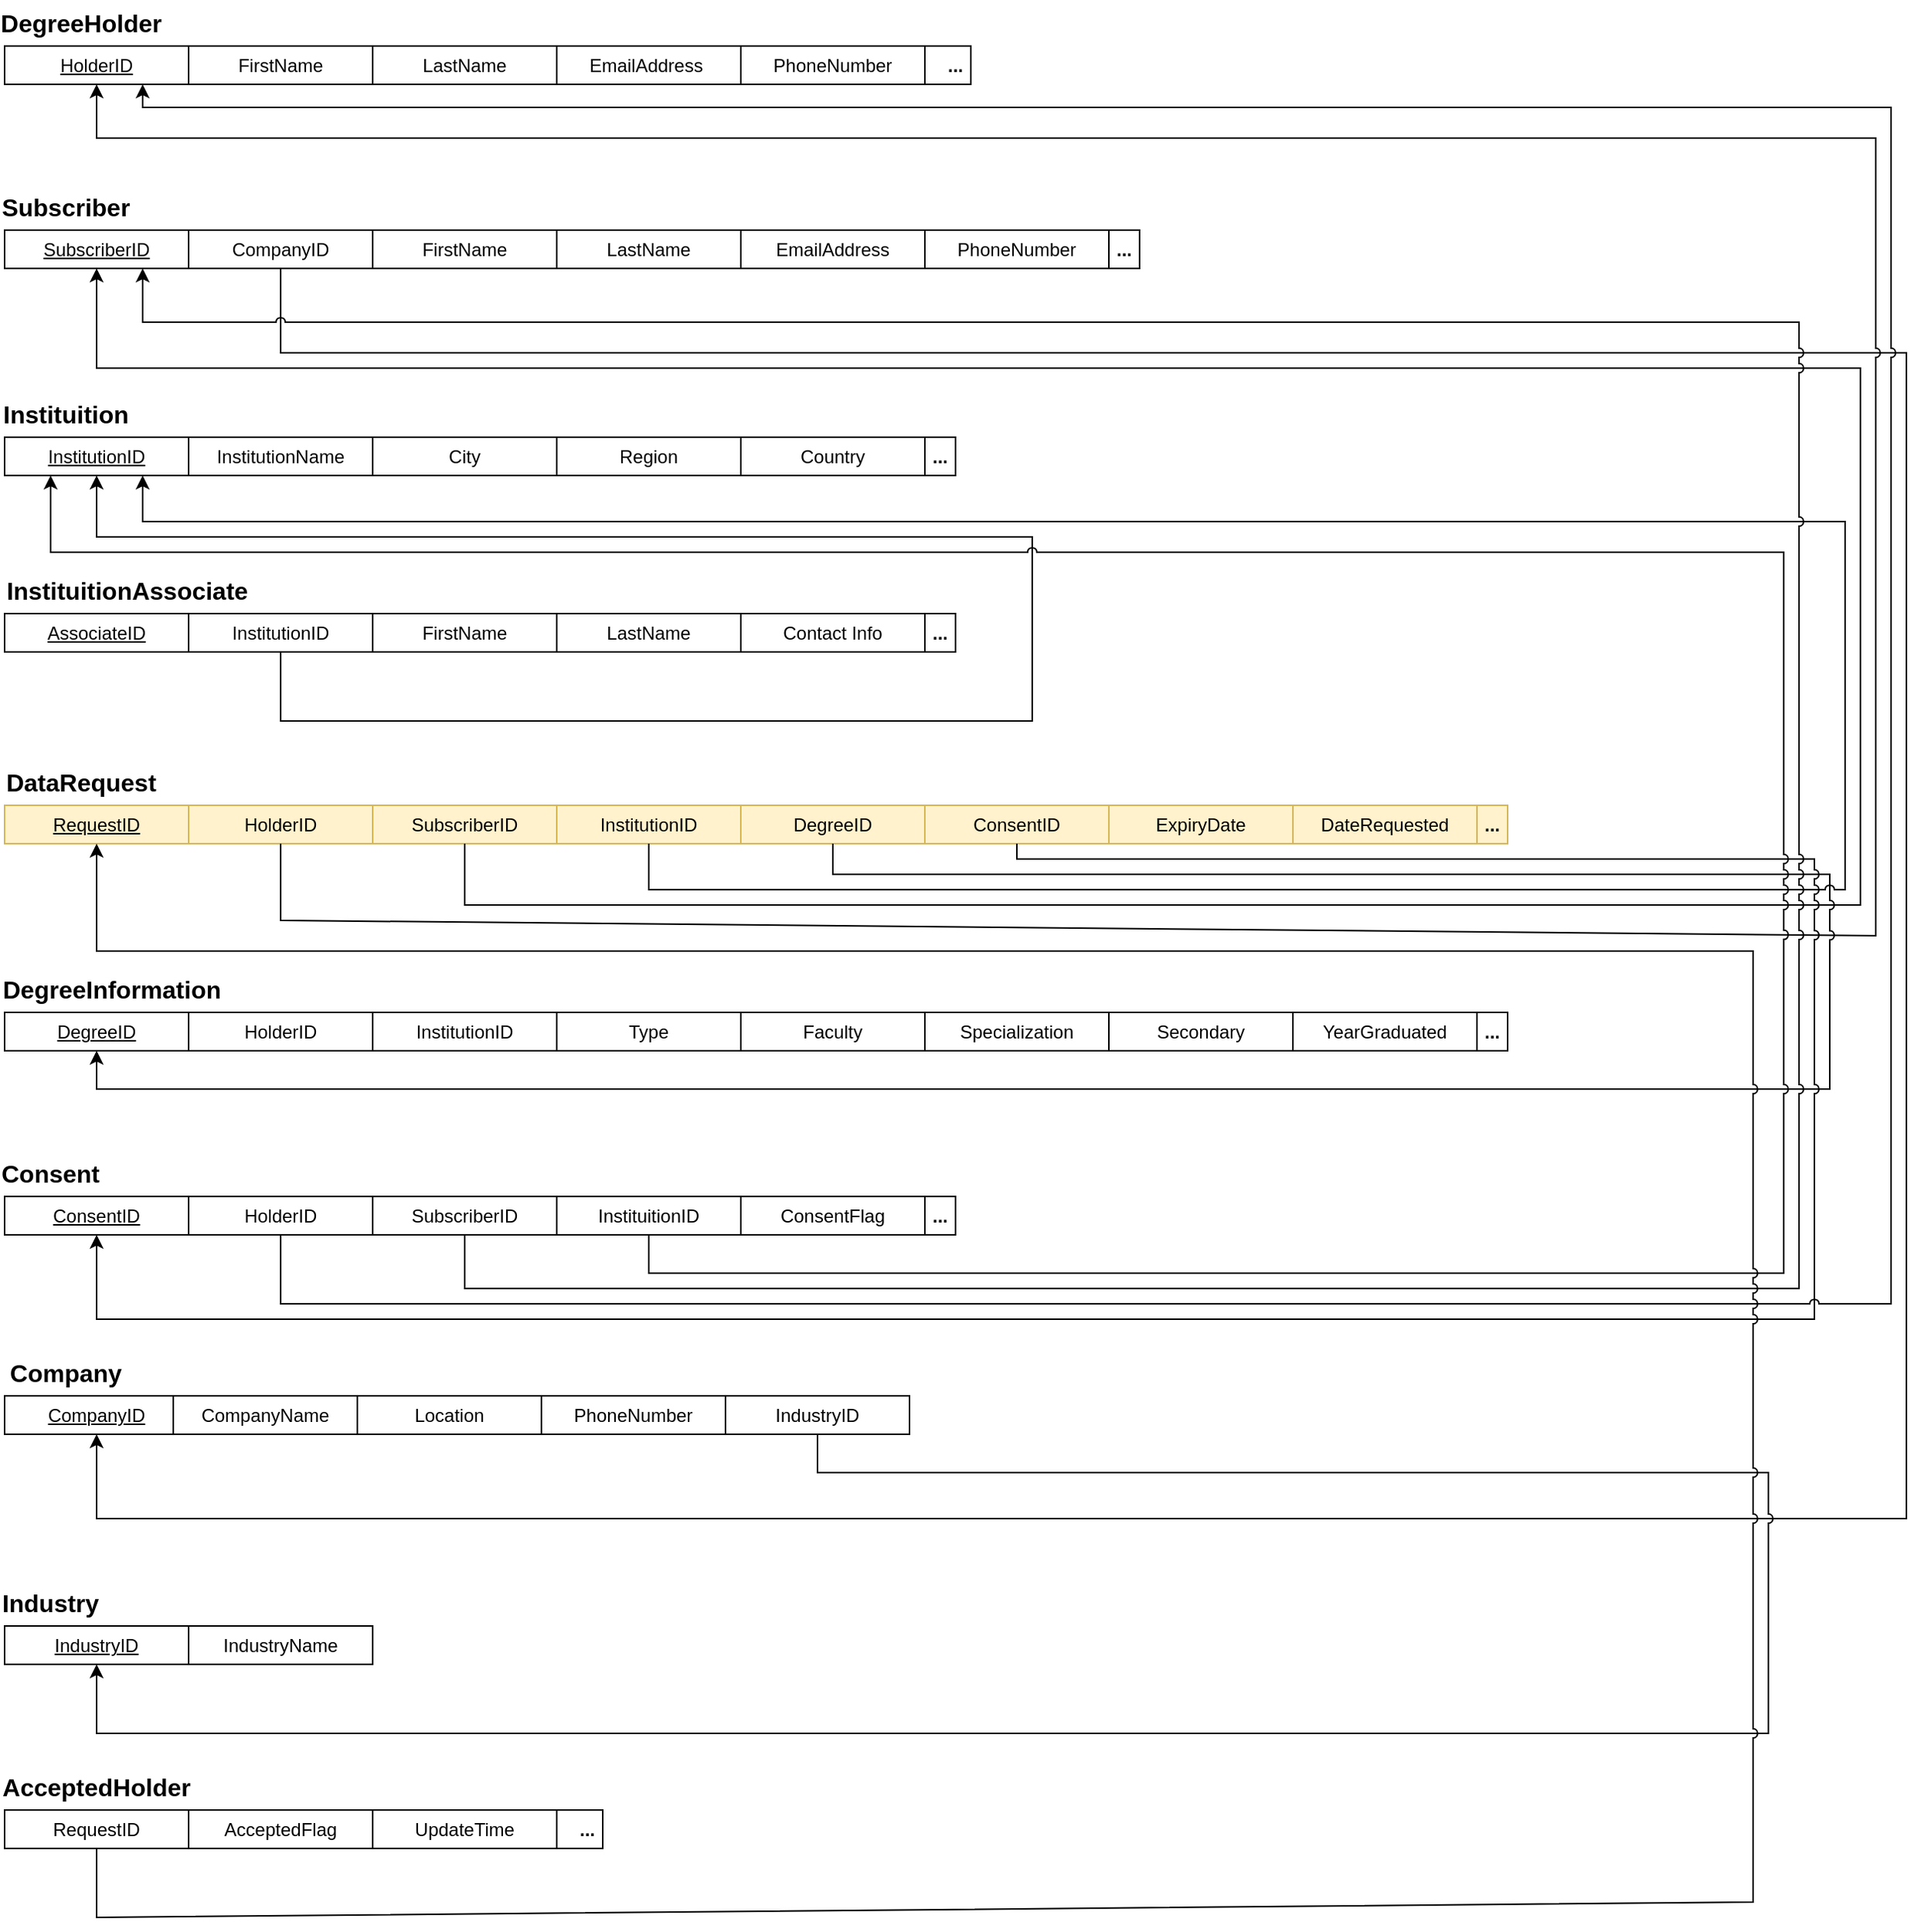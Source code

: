 <mxfile version="15.8.2" type="github">
  <diagram id="PkiKbskwBXoPGi8H-dcF" name="Page-1">
    <mxGraphModel dx="4070" dy="2328" grid="1" gridSize="10" guides="1" tooltips="1" connect="1" arrows="1" fold="1" page="1" pageScale="1" pageWidth="850" pageHeight="1100" math="0" shadow="0">
      <root>
        <mxCell id="0" />
        <mxCell id="1" parent="0" />
        <mxCell id="biVfH9k48PEXZjXqL2B6-70" value="&amp;nbsp; &amp;nbsp; &amp;nbsp; &amp;nbsp; &amp;nbsp; &amp;nbsp; &amp;nbsp; &amp;nbsp; &amp;nbsp; ..." style="rounded=0;whiteSpace=wrap;html=1;fontSize=12;fontStyle=1" vertex="1" parent="1">
          <mxGeometry x="-1210" y="1150" width="80" height="25" as="geometry" />
        </mxCell>
        <mxCell id="biVfH9k48PEXZjXqL2B6-24" value="&amp;nbsp; &amp;nbsp; &amp;nbsp; &amp;nbsp; &amp;nbsp; &amp;nbsp; &amp;nbsp; &amp;nbsp; &amp;nbsp; ..." style="rounded=0;whiteSpace=wrap;html=1;fontSize=12;fontStyle=1" vertex="1" parent="1">
          <mxGeometry x="-970" width="80" height="25" as="geometry" />
        </mxCell>
        <mxCell id="biVfH9k48PEXZjXqL2B6-23" value="&amp;nbsp; &amp;nbsp; &amp;nbsp; &amp;nbsp; &amp;nbsp; &amp;nbsp; ..." style="rounded=0;whiteSpace=wrap;html=1;fontSize=12;fontStyle=1" vertex="1" parent="1">
          <mxGeometry x="-960" y="255" width="60" height="25" as="geometry" />
        </mxCell>
        <mxCell id="biVfH9k48PEXZjXqL2B6-22" value="&amp;nbsp; &amp;nbsp; &amp;nbsp; &amp;nbsp; &amp;nbsp; &amp;nbsp; &amp;nbsp; &amp;nbsp; &amp;nbsp; ..." style="rounded=0;whiteSpace=wrap;html=1;fontSize=12;fontStyle=1;fillColor=#fff2cc;strokeColor=#d6b656;" vertex="1" parent="1">
          <mxGeometry x="-620" y="495" width="80" height="25" as="geometry" />
        </mxCell>
        <mxCell id="biVfH9k48PEXZjXqL2B6-21" value="&amp;nbsp; &amp;nbsp; &amp;nbsp; &amp;nbsp; &amp;nbsp; &amp;nbsp; &amp;nbsp; &amp;nbsp; &amp;nbsp; ..." style="rounded=0;whiteSpace=wrap;html=1;fontSize=12;fontStyle=1" vertex="1" parent="1">
          <mxGeometry x="-620" y="630" width="80" height="25" as="geometry" />
        </mxCell>
        <mxCell id="biVfH9k48PEXZjXqL2B6-20" value="&amp;nbsp; &amp;nbsp; &amp;nbsp; &amp;nbsp; &amp;nbsp; &amp;nbsp; &amp;nbsp; &amp;nbsp; &amp;nbsp; ..." style="rounded=0;whiteSpace=wrap;html=1;fontSize=12;fontStyle=1" vertex="1" parent="1">
          <mxGeometry x="-860" y="120" width="80" height="25" as="geometry" />
        </mxCell>
        <mxCell id="biVfH9k48PEXZjXqL2B6-15" value="&amp;nbsp; &amp;nbsp; &amp;nbsp; &amp;nbsp; &amp;nbsp; &amp;nbsp; &amp;nbsp; &amp;nbsp; &amp;nbsp; ..." style="rounded=0;whiteSpace=wrap;html=1;fontSize=12;fontStyle=1" vertex="1" parent="1">
          <mxGeometry x="-980" y="750" width="80" height="25" as="geometry" />
        </mxCell>
        <mxCell id="SjxEYa4bxG3GSwVHgH7I-144" value="&lt;u&gt;HolderID&lt;/u&gt;" style="rounded=0;whiteSpace=wrap;html=1;fontSize=12;" parent="1" vertex="1">
          <mxGeometry x="-1520" width="120" height="25" as="geometry" />
        </mxCell>
        <mxCell id="SjxEYa4bxG3GSwVHgH7I-145" value="FirstName" style="rounded=0;whiteSpace=wrap;html=1;fontSize=12;" parent="1" vertex="1">
          <mxGeometry x="-1400" width="120" height="25" as="geometry" />
        </mxCell>
        <mxCell id="SjxEYa4bxG3GSwVHgH7I-146" value="LastName" style="rounded=0;whiteSpace=wrap;html=1;fontSize=12;" parent="1" vertex="1">
          <mxGeometry x="-1280" width="120" height="25" as="geometry" />
        </mxCell>
        <mxCell id="SjxEYa4bxG3GSwVHgH7I-147" value="EmailAddress&lt;span style=&quot;white-space: pre&quot;&gt; &lt;/span&gt;" style="rounded=0;whiteSpace=wrap;html=1;fontSize=12;" parent="1" vertex="1">
          <mxGeometry x="-1160" width="120" height="25" as="geometry" />
        </mxCell>
        <mxCell id="SjxEYa4bxG3GSwVHgH7I-148" value="PhoneNumber" style="rounded=0;whiteSpace=wrap;html=1;fontSize=12;" parent="1" vertex="1">
          <mxGeometry x="-1040" width="120" height="25" as="geometry" />
        </mxCell>
        <mxCell id="SjxEYa4bxG3GSwVHgH7I-149" value="&lt;b&gt;DegreeHolder&lt;/b&gt;" style="text;html=1;strokeColor=none;fillColor=none;align=center;verticalAlign=middle;whiteSpace=wrap;rounded=0;fontSize=16;" parent="1" vertex="1">
          <mxGeometry x="-1500" y="-30" width="60" height="30" as="geometry" />
        </mxCell>
        <mxCell id="SjxEYa4bxG3GSwVHgH7I-150" value="&lt;u&gt;SubscriberID&lt;/u&gt;" style="rounded=0;whiteSpace=wrap;html=1;fontSize=12;" parent="1" vertex="1">
          <mxGeometry x="-1520" y="120" width="120" height="25" as="geometry" />
        </mxCell>
        <mxCell id="SjxEYa4bxG3GSwVHgH7I-151" value="CompanyID" style="rounded=0;whiteSpace=wrap;html=1;fontSize=12;" parent="1" vertex="1">
          <mxGeometry x="-1400" y="120" width="120" height="25" as="geometry" />
        </mxCell>
        <mxCell id="SjxEYa4bxG3GSwVHgH7I-152" value="FirstName" style="rounded=0;whiteSpace=wrap;html=1;fontSize=12;" parent="1" vertex="1">
          <mxGeometry x="-1280" y="120" width="120" height="25" as="geometry" />
        </mxCell>
        <mxCell id="SjxEYa4bxG3GSwVHgH7I-153" value="LastName" style="rounded=0;whiteSpace=wrap;html=1;fontSize=12;" parent="1" vertex="1">
          <mxGeometry x="-1160" y="120" width="120" height="25" as="geometry" />
        </mxCell>
        <mxCell id="SjxEYa4bxG3GSwVHgH7I-154" value="EmailAddress" style="rounded=0;whiteSpace=wrap;html=1;fontSize=12;" parent="1" vertex="1">
          <mxGeometry x="-1040" y="120" width="120" height="25" as="geometry" />
        </mxCell>
        <mxCell id="SjxEYa4bxG3GSwVHgH7I-155" value="&lt;b&gt;Subscriber&lt;/b&gt;" style="text;html=1;strokeColor=none;fillColor=none;align=center;verticalAlign=middle;whiteSpace=wrap;rounded=0;fontSize=16;" parent="1" vertex="1">
          <mxGeometry x="-1510" y="90" width="60" height="30" as="geometry" />
        </mxCell>
        <mxCell id="SjxEYa4bxG3GSwVHgH7I-156" value="PhoneNumber" style="rounded=0;whiteSpace=wrap;html=1;fontSize=12;" parent="1" vertex="1">
          <mxGeometry x="-920" y="120" width="120" height="25" as="geometry" />
        </mxCell>
        <mxCell id="SjxEYa4bxG3GSwVHgH7I-157" value="&lt;u&gt;InstitutionID&lt;/u&gt;" style="rounded=0;whiteSpace=wrap;html=1;fontSize=12;" parent="1" vertex="1">
          <mxGeometry x="-1520" y="255" width="120" height="25" as="geometry" />
        </mxCell>
        <mxCell id="SjxEYa4bxG3GSwVHgH7I-158" value="InstitutionName" style="rounded=0;whiteSpace=wrap;html=1;fontSize=12;" parent="1" vertex="1">
          <mxGeometry x="-1400" y="255" width="120" height="25" as="geometry" />
        </mxCell>
        <mxCell id="SjxEYa4bxG3GSwVHgH7I-159" value="City" style="rounded=0;whiteSpace=wrap;html=1;fontSize=12;" parent="1" vertex="1">
          <mxGeometry x="-1280" y="255" width="120" height="25" as="geometry" />
        </mxCell>
        <mxCell id="SjxEYa4bxG3GSwVHgH7I-160" value="Region" style="rounded=0;whiteSpace=wrap;html=1;fontSize=12;" parent="1" vertex="1">
          <mxGeometry x="-1160" y="255" width="120" height="25" as="geometry" />
        </mxCell>
        <mxCell id="SjxEYa4bxG3GSwVHgH7I-161" value="Country" style="rounded=0;whiteSpace=wrap;html=1;fontSize=12;" parent="1" vertex="1">
          <mxGeometry x="-1040" y="255" width="120" height="25" as="geometry" />
        </mxCell>
        <mxCell id="SjxEYa4bxG3GSwVHgH7I-162" value="&lt;b&gt;Instituition&lt;/b&gt;" style="text;html=1;strokeColor=none;fillColor=none;align=center;verticalAlign=middle;whiteSpace=wrap;rounded=0;fontSize=16;" parent="1" vertex="1">
          <mxGeometry x="-1510" y="225" width="60" height="30" as="geometry" />
        </mxCell>
        <mxCell id="SjxEYa4bxG3GSwVHgH7I-167" value="&lt;span style=&quot;font-weight: normal&quot;&gt;InstitutionID&lt;/span&gt;" style="rounded=0;whiteSpace=wrap;html=1;fontSize=12;fontStyle=1;fillColor=#fff2cc;strokeColor=#d6b656;" parent="1" vertex="1">
          <mxGeometry x="-1160" y="495" width="120" height="25" as="geometry" />
        </mxCell>
        <mxCell id="SjxEYa4bxG3GSwVHgH7I-169" value="&lt;span&gt;DataRequest&lt;/span&gt;" style="text;html=1;strokeColor=none;fillColor=none;align=center;verticalAlign=middle;whiteSpace=wrap;rounded=0;fontSize=16;fontStyle=1" parent="1" vertex="1">
          <mxGeometry x="-1500" y="465" width="60" height="30" as="geometry" />
        </mxCell>
        <mxCell id="SjxEYa4bxG3GSwVHgH7I-175" value="&lt;u&gt;DegreeID&lt;/u&gt;" style="rounded=0;whiteSpace=wrap;html=1;fontSize=12;" parent="1" vertex="1">
          <mxGeometry x="-1520" y="630" width="120" height="25" as="geometry" />
        </mxCell>
        <mxCell id="SjxEYa4bxG3GSwVHgH7I-176" value="HolderID" style="rounded=0;whiteSpace=wrap;html=1;fontSize=12;" parent="1" vertex="1">
          <mxGeometry x="-1400" y="630" width="120" height="25" as="geometry" />
        </mxCell>
        <mxCell id="SjxEYa4bxG3GSwVHgH7I-177" value="InstitutionID" style="rounded=0;whiteSpace=wrap;html=1;fontSize=12;" parent="1" vertex="1">
          <mxGeometry x="-1280" y="630" width="120" height="25" as="geometry" />
        </mxCell>
        <mxCell id="SjxEYa4bxG3GSwVHgH7I-178" value="Type" style="rounded=0;whiteSpace=wrap;html=1;fontSize=12;" parent="1" vertex="1">
          <mxGeometry x="-1160" y="630" width="120" height="25" as="geometry" />
        </mxCell>
        <mxCell id="SjxEYa4bxG3GSwVHgH7I-179" value="Faculty" style="rounded=0;whiteSpace=wrap;html=1;fontSize=12;" parent="1" vertex="1">
          <mxGeometry x="-1040" y="630" width="120" height="25" as="geometry" />
        </mxCell>
        <mxCell id="SjxEYa4bxG3GSwVHgH7I-180" value="&lt;b&gt;DegreeInformation&lt;/b&gt;" style="text;html=1;strokeColor=none;fillColor=none;align=center;verticalAlign=middle;whiteSpace=wrap;rounded=0;fontSize=16;" parent="1" vertex="1">
          <mxGeometry x="-1480" y="600" width="60" height="30" as="geometry" />
        </mxCell>
        <mxCell id="SjxEYa4bxG3GSwVHgH7I-181" value="Specialization" style="rounded=0;whiteSpace=wrap;html=1;fontSize=12;" parent="1" vertex="1">
          <mxGeometry x="-920" y="630" width="120" height="25" as="geometry" />
        </mxCell>
        <mxCell id="SjxEYa4bxG3GSwVHgH7I-182" value="Secondary" style="rounded=0;whiteSpace=wrap;html=1;fontSize=12;" parent="1" vertex="1">
          <mxGeometry x="-800" y="630" width="120" height="25" as="geometry" />
        </mxCell>
        <mxCell id="SjxEYa4bxG3GSwVHgH7I-183" value="YearGraduated" style="rounded=0;whiteSpace=wrap;html=1;fontSize=12;" parent="1" vertex="1">
          <mxGeometry x="-680" y="630" width="120" height="25" as="geometry" />
        </mxCell>
        <mxCell id="biVfH9k48PEXZjXqL2B6-1" value="&lt;u&gt;ConsentID&lt;/u&gt;" style="rounded=0;whiteSpace=wrap;html=1;fontSize=12;" vertex="1" parent="1">
          <mxGeometry x="-1520" y="750" width="120" height="25" as="geometry" />
        </mxCell>
        <mxCell id="biVfH9k48PEXZjXqL2B6-2" value="HolderID" style="rounded=0;whiteSpace=wrap;html=1;fontSize=12;" vertex="1" parent="1">
          <mxGeometry x="-1400" y="750" width="120" height="25" as="geometry" />
        </mxCell>
        <mxCell id="biVfH9k48PEXZjXqL2B6-3" value="SubscriberID" style="rounded=0;whiteSpace=wrap;html=1;fontSize=12;" vertex="1" parent="1">
          <mxGeometry x="-1280" y="750" width="120" height="25" as="geometry" />
        </mxCell>
        <mxCell id="biVfH9k48PEXZjXqL2B6-6" value="&lt;b&gt;Consent&lt;/b&gt;" style="text;html=1;strokeColor=none;fillColor=none;align=center;verticalAlign=middle;whiteSpace=wrap;rounded=0;fontSize=16;" vertex="1" parent="1">
          <mxGeometry x="-1520" y="720" width="60" height="30" as="geometry" />
        </mxCell>
        <mxCell id="biVfH9k48PEXZjXqL2B6-12" value="&lt;span style=&quot;font-weight: 400&quot;&gt;InstituitionID&lt;/span&gt;" style="rounded=0;whiteSpace=wrap;html=1;fontSize=12;fontStyle=1" vertex="1" parent="1">
          <mxGeometry x="-1160" y="750" width="120" height="25" as="geometry" />
        </mxCell>
        <mxCell id="biVfH9k48PEXZjXqL2B6-26" value="&lt;u&gt;CompanyID&lt;/u&gt;" style="rounded=0;whiteSpace=wrap;html=1;fontSize=12;" vertex="1" parent="1">
          <mxGeometry x="-1520" y="880" width="120" height="25" as="geometry" />
        </mxCell>
        <mxCell id="biVfH9k48PEXZjXqL2B6-31" value="&lt;b&gt;Company&lt;/b&gt;" style="text;html=1;strokeColor=none;fillColor=none;align=center;verticalAlign=middle;whiteSpace=wrap;rounded=0;fontSize=16;" vertex="1" parent="1">
          <mxGeometry x="-1510" y="850" width="60" height="30" as="geometry" />
        </mxCell>
        <mxCell id="biVfH9k48PEXZjXqL2B6-33" value="CompanyName" style="rounded=0;whiteSpace=wrap;html=1;fontSize=12;" vertex="1" parent="1">
          <mxGeometry x="-1410" y="880" width="120" height="25" as="geometry" />
        </mxCell>
        <mxCell id="biVfH9k48PEXZjXqL2B6-34" value="Location" style="rounded=0;whiteSpace=wrap;html=1;fontSize=12;" vertex="1" parent="1">
          <mxGeometry x="-1290" y="880" width="120" height="25" as="geometry" />
        </mxCell>
        <mxCell id="biVfH9k48PEXZjXqL2B6-35" value="PhoneNumber" style="rounded=0;whiteSpace=wrap;html=1;fontSize=12;" vertex="1" parent="1">
          <mxGeometry x="-1170" y="880" width="120" height="25" as="geometry" />
        </mxCell>
        <mxCell id="biVfH9k48PEXZjXqL2B6-36" value="IndustryID" style="rounded=0;whiteSpace=wrap;html=1;fontSize=12;" vertex="1" parent="1">
          <mxGeometry x="-1050" y="880" width="120" height="25" as="geometry" />
        </mxCell>
        <mxCell id="biVfH9k48PEXZjXqL2B6-38" value="&lt;u&gt;IndustryID&lt;/u&gt;" style="rounded=0;whiteSpace=wrap;html=1;fontSize=12;" vertex="1" parent="1">
          <mxGeometry x="-1520" y="1030" width="120" height="25" as="geometry" />
        </mxCell>
        <mxCell id="biVfH9k48PEXZjXqL2B6-39" value="IndustryName" style="rounded=0;whiteSpace=wrap;html=1;fontSize=12;" vertex="1" parent="1">
          <mxGeometry x="-1400" y="1030" width="120" height="25" as="geometry" />
        </mxCell>
        <mxCell id="biVfH9k48PEXZjXqL2B6-40" value="&lt;b&gt;Industry&lt;/b&gt;" style="text;html=1;strokeColor=none;fillColor=none;align=center;verticalAlign=middle;whiteSpace=wrap;rounded=0;fontSize=16;" vertex="1" parent="1">
          <mxGeometry x="-1520" y="1000" width="60" height="30" as="geometry" />
        </mxCell>
        <mxCell id="biVfH9k48PEXZjXqL2B6-45" value="&amp;nbsp; &amp;nbsp; &amp;nbsp; &amp;nbsp; &amp;nbsp; &amp;nbsp; ..." style="rounded=0;whiteSpace=wrap;html=1;fontSize=12;fontStyle=1" vertex="1" parent="1">
          <mxGeometry x="-960" y="370" width="60" height="25" as="geometry" />
        </mxCell>
        <mxCell id="biVfH9k48PEXZjXqL2B6-46" value="&lt;u&gt;AssociateID&lt;/u&gt;" style="rounded=0;whiteSpace=wrap;html=1;fontSize=12;" vertex="1" parent="1">
          <mxGeometry x="-1520" y="370" width="120" height="25" as="geometry" />
        </mxCell>
        <mxCell id="biVfH9k48PEXZjXqL2B6-47" value="InstitutionID" style="rounded=0;whiteSpace=wrap;html=1;fontSize=12;" vertex="1" parent="1">
          <mxGeometry x="-1400" y="370" width="120" height="25" as="geometry" />
        </mxCell>
        <mxCell id="biVfH9k48PEXZjXqL2B6-48" value="FirstName" style="rounded=0;whiteSpace=wrap;html=1;fontSize=12;" vertex="1" parent="1">
          <mxGeometry x="-1280" y="370" width="120" height="25" as="geometry" />
        </mxCell>
        <mxCell id="biVfH9k48PEXZjXqL2B6-49" value="LastName" style="rounded=0;whiteSpace=wrap;html=1;fontSize=12;" vertex="1" parent="1">
          <mxGeometry x="-1160" y="370" width="120" height="25" as="geometry" />
        </mxCell>
        <mxCell id="biVfH9k48PEXZjXqL2B6-50" value="Contact Info" style="rounded=0;whiteSpace=wrap;html=1;fontSize=12;" vertex="1" parent="1">
          <mxGeometry x="-1040" y="370" width="120" height="25" as="geometry" />
        </mxCell>
        <mxCell id="biVfH9k48PEXZjXqL2B6-51" value="&lt;b&gt;InstituitionAssociate&lt;/b&gt;" style="text;html=1;strokeColor=none;fillColor=none;align=center;verticalAlign=middle;whiteSpace=wrap;rounded=0;fontSize=16;" vertex="1" parent="1">
          <mxGeometry x="-1470" y="340" width="60" height="30" as="geometry" />
        </mxCell>
        <mxCell id="biVfH9k48PEXZjXqL2B6-53" value="&lt;span style=&quot;font-weight: normal&quot;&gt;DateRequested&lt;/span&gt;" style="rounded=0;whiteSpace=wrap;html=1;fontSize=12;fontStyle=1;fillColor=#fff2cc;strokeColor=#d6b656;" vertex="1" parent="1">
          <mxGeometry x="-680" y="495" width="120" height="25" as="geometry" />
        </mxCell>
        <mxCell id="biVfH9k48PEXZjXqL2B6-58" value="&lt;u style=&quot;font-weight: normal&quot;&gt;RequestID&lt;/u&gt;" style="rounded=0;whiteSpace=wrap;html=1;fontSize=12;fontStyle=1;fillColor=#fff2cc;strokeColor=#d6b656;" vertex="1" parent="1">
          <mxGeometry x="-1520" y="495" width="120" height="25" as="geometry" />
        </mxCell>
        <mxCell id="biVfH9k48PEXZjXqL2B6-59" value="&lt;span style=&quot;font-weight: normal&quot;&gt;HolderID&lt;/span&gt;" style="rounded=0;whiteSpace=wrap;html=1;fontSize=12;fontStyle=1;fillColor=#fff2cc;strokeColor=#d6b656;" vertex="1" parent="1">
          <mxGeometry x="-1400" y="495" width="120" height="25" as="geometry" />
        </mxCell>
        <mxCell id="biVfH9k48PEXZjXqL2B6-60" value="&lt;span style=&quot;font-weight: normal&quot;&gt;SubscriberID&lt;/span&gt;" style="rounded=0;whiteSpace=wrap;html=1;fontSize=12;fontStyle=1;fillColor=#fff2cc;strokeColor=#d6b656;" vertex="1" parent="1">
          <mxGeometry x="-1280" y="495" width="120" height="25" as="geometry" />
        </mxCell>
        <mxCell id="biVfH9k48PEXZjXqL2B6-61" value="&lt;span style=&quot;font-weight: normal&quot;&gt;DegreeID&lt;/span&gt;" style="rounded=0;whiteSpace=wrap;html=1;fontSize=12;fontStyle=1;fillColor=#fff2cc;strokeColor=#d6b656;" vertex="1" parent="1">
          <mxGeometry x="-1040" y="495" width="120" height="25" as="geometry" />
        </mxCell>
        <mxCell id="biVfH9k48PEXZjXqL2B6-62" value="&lt;span style=&quot;font-weight: 400&quot;&gt;ConsentID&lt;/span&gt;" style="rounded=0;whiteSpace=wrap;html=1;fontSize=12;fontStyle=1;fillColor=#fff2cc;strokeColor=#d6b656;" vertex="1" parent="1">
          <mxGeometry x="-920" y="495" width="120" height="25" as="geometry" />
        </mxCell>
        <mxCell id="biVfH9k48PEXZjXqL2B6-63" value="&lt;span style=&quot;font-weight: 400&quot;&gt;ExpiryDate&lt;/span&gt;" style="rounded=0;whiteSpace=wrap;html=1;fontSize=12;fontStyle=1;fillColor=#fff2cc;strokeColor=#d6b656;" vertex="1" parent="1">
          <mxGeometry x="-800" y="495" width="120" height="25" as="geometry" />
        </mxCell>
        <mxCell id="biVfH9k48PEXZjXqL2B6-67" value="&lt;b&gt;AcceptedHolder&lt;/b&gt;" style="text;html=1;strokeColor=none;fillColor=none;align=center;verticalAlign=middle;whiteSpace=wrap;rounded=0;fontSize=16;" vertex="1" parent="1">
          <mxGeometry x="-1490" y="1120" width="60" height="30" as="geometry" />
        </mxCell>
        <mxCell id="biVfH9k48PEXZjXqL2B6-68" value="AcceptedFlag" style="rounded=0;whiteSpace=wrap;html=1;fontSize=12;" vertex="1" parent="1">
          <mxGeometry x="-1400" y="1150" width="120" height="25" as="geometry" />
        </mxCell>
        <mxCell id="biVfH9k48PEXZjXqL2B6-69" value="UpdateTime" style="rounded=0;whiteSpace=wrap;html=1;fontSize=12;" vertex="1" parent="1">
          <mxGeometry x="-1280" y="1150" width="120" height="25" as="geometry" />
        </mxCell>
        <mxCell id="biVfH9k48PEXZjXqL2B6-71" value="RequestID" style="rounded=0;whiteSpace=wrap;html=1;fontSize=12;" vertex="1" parent="1">
          <mxGeometry x="-1520" y="1150" width="120" height="25" as="geometry" />
        </mxCell>
        <mxCell id="biVfH9k48PEXZjXqL2B6-73" value="" style="endArrow=classic;html=1;rounded=0;exitX=0.5;exitY=1;exitDx=0;exitDy=0;entryX=0.5;entryY=1;entryDx=0;entryDy=0;" edge="1" parent="1" source="SjxEYa4bxG3GSwVHgH7I-151" target="biVfH9k48PEXZjXqL2B6-26">
          <mxGeometry width="50" height="50" relative="1" as="geometry">
            <mxPoint x="-870" y="610" as="sourcePoint" />
            <mxPoint x="-1470" y="890" as="targetPoint" />
            <Array as="points">
              <mxPoint x="-1340" y="200" />
              <mxPoint x="-280" y="200" />
              <mxPoint x="-280" y="960" />
              <mxPoint x="-1460" y="960" />
            </Array>
          </mxGeometry>
        </mxCell>
        <mxCell id="biVfH9k48PEXZjXqL2B6-75" value="" style="endArrow=classic;html=1;rounded=0;jumpStyle=arc;exitX=0.5;exitY=1;exitDx=0;exitDy=0;entryX=0.5;entryY=1;entryDx=0;entryDy=0;" edge="1" parent="1" source="biVfH9k48PEXZjXqL2B6-47" target="SjxEYa4bxG3GSwVHgH7I-157">
          <mxGeometry width="50" height="50" relative="1" as="geometry">
            <mxPoint x="-960" y="410" as="sourcePoint" />
            <mxPoint x="-1470" y="320" as="targetPoint" />
            <Array as="points">
              <mxPoint x="-1340" y="440" />
              <mxPoint x="-850" y="440" />
              <mxPoint x="-850" y="320" />
              <mxPoint x="-1460" y="320" />
            </Array>
          </mxGeometry>
        </mxCell>
        <mxCell id="biVfH9k48PEXZjXqL2B6-77" value="" style="endArrow=classic;html=1;rounded=0;jumpStyle=arc;exitX=0.5;exitY=1;exitDx=0;exitDy=0;entryX=0.5;entryY=1;entryDx=0;entryDy=0;" edge="1" parent="1" source="biVfH9k48PEXZjXqL2B6-59" target="SjxEYa4bxG3GSwVHgH7I-144">
          <mxGeometry width="50" height="50" relative="1" as="geometry">
            <mxPoint x="-1080" y="400" as="sourcePoint" />
            <mxPoint x="-800" y="40" as="targetPoint" />
            <Array as="points">
              <mxPoint x="-1340" y="570" />
              <mxPoint x="-300" y="580" />
              <mxPoint x="-300" y="60" />
              <mxPoint x="-1460" y="60" />
            </Array>
          </mxGeometry>
        </mxCell>
        <mxCell id="biVfH9k48PEXZjXqL2B6-78" value="" style="endArrow=classic;html=1;rounded=0;jumpStyle=arc;exitX=0.5;exitY=1;exitDx=0;exitDy=0;entryX=0.5;entryY=1;entryDx=0;entryDy=0;" edge="1" parent="1" source="biVfH9k48PEXZjXqL2B6-60" target="SjxEYa4bxG3GSwVHgH7I-150">
          <mxGeometry width="50" height="50" relative="1" as="geometry">
            <mxPoint x="-1080" y="400" as="sourcePoint" />
            <mxPoint x="-560" y="210" as="targetPoint" />
            <Array as="points">
              <mxPoint x="-1220" y="560" />
              <mxPoint x="-310" y="560" />
              <mxPoint x="-310" y="210" />
              <mxPoint x="-1460" y="210" />
            </Array>
          </mxGeometry>
        </mxCell>
        <mxCell id="biVfH9k48PEXZjXqL2B6-79" value="" style="endArrow=classic;html=1;rounded=0;jumpStyle=arc;exitX=0.5;exitY=1;exitDx=0;exitDy=0;entryX=0.5;entryY=1;entryDx=0;entryDy=0;" edge="1" parent="1" source="biVfH9k48PEXZjXqL2B6-61" target="SjxEYa4bxG3GSwVHgH7I-175">
          <mxGeometry width="50" height="50" relative="1" as="geometry">
            <mxPoint x="-1080" y="400" as="sourcePoint" />
            <mxPoint x="-1530" y="670" as="targetPoint" />
            <Array as="points">
              <mxPoint x="-980" y="540" />
              <mxPoint x="-330" y="540" />
              <mxPoint x="-330" y="680" />
              <mxPoint x="-1460" y="680" />
            </Array>
          </mxGeometry>
        </mxCell>
        <mxCell id="biVfH9k48PEXZjXqL2B6-80" value="" style="endArrow=classic;html=1;rounded=0;jumpStyle=arc;exitX=0.5;exitY=1;exitDx=0;exitDy=0;entryX=0.75;entryY=1;entryDx=0;entryDy=0;" edge="1" parent="1" source="SjxEYa4bxG3GSwVHgH7I-167" target="SjxEYa4bxG3GSwVHgH7I-157">
          <mxGeometry width="50" height="50" relative="1" as="geometry">
            <mxPoint x="-1080" y="510" as="sourcePoint" />
            <mxPoint x="-1440" y="290" as="targetPoint" />
            <Array as="points">
              <mxPoint x="-1100" y="550" />
              <mxPoint x="-320" y="550" />
              <mxPoint x="-320" y="310" />
              <mxPoint x="-1430" y="310" />
            </Array>
          </mxGeometry>
        </mxCell>
        <mxCell id="biVfH9k48PEXZjXqL2B6-81" value="" style="endArrow=classic;html=1;rounded=0;jumpStyle=arc;exitX=0.5;exitY=1;exitDx=0;exitDy=0;entryX=0.5;entryY=1;entryDx=0;entryDy=0;" edge="1" parent="1" source="biVfH9k48PEXZjXqL2B6-62" target="biVfH9k48PEXZjXqL2B6-1">
          <mxGeometry width="50" height="50" relative="1" as="geometry">
            <mxPoint x="-1080" y="510" as="sourcePoint" />
            <mxPoint x="-1440" y="830" as="targetPoint" />
            <Array as="points">
              <mxPoint x="-860" y="530" />
              <mxPoint x="-340" y="530" />
              <mxPoint x="-340" y="830" />
              <mxPoint x="-1460" y="830" />
            </Array>
          </mxGeometry>
        </mxCell>
        <mxCell id="biVfH9k48PEXZjXqL2B6-82" value="" style="endArrow=classic;html=1;rounded=0;jumpStyle=arc;exitX=0.5;exitY=1;exitDx=0;exitDy=0;entryX=0.75;entryY=1;entryDx=0;entryDy=0;" edge="1" parent="1" source="biVfH9k48PEXZjXqL2B6-2" target="SjxEYa4bxG3GSwVHgH7I-144">
          <mxGeometry width="50" height="50" relative="1" as="geometry">
            <mxPoint x="-930" y="530" as="sourcePoint" />
            <mxPoint x="-390" y="30" as="targetPoint" />
            <Array as="points">
              <mxPoint x="-1340" y="820" />
              <mxPoint x="-290" y="820" />
              <mxPoint x="-290" y="40" />
              <mxPoint x="-1430" y="40" />
            </Array>
          </mxGeometry>
        </mxCell>
        <mxCell id="biVfH9k48PEXZjXqL2B6-83" value="" style="endArrow=classic;html=1;rounded=0;jumpStyle=arc;exitX=0.5;exitY=1;exitDx=0;exitDy=0;entryX=0.75;entryY=1;entryDx=0;entryDy=0;" edge="1" parent="1" source="biVfH9k48PEXZjXqL2B6-3" target="SjxEYa4bxG3GSwVHgH7I-150">
          <mxGeometry width="50" height="50" relative="1" as="geometry">
            <mxPoint x="-930" y="830" as="sourcePoint" />
            <mxPoint x="-650" y="160" as="targetPoint" />
            <Array as="points">
              <mxPoint x="-1220" y="810" />
              <mxPoint x="-350" y="810" />
              <mxPoint x="-350" y="180" />
              <mxPoint x="-1430" y="180" />
            </Array>
          </mxGeometry>
        </mxCell>
        <mxCell id="biVfH9k48PEXZjXqL2B6-85" value="&lt;span style=&quot;font-weight: 400&quot;&gt;ConsentFlag&lt;/span&gt;" style="rounded=0;whiteSpace=wrap;html=1;fontSize=12;fontStyle=1" vertex="1" parent="1">
          <mxGeometry x="-1040" y="750" width="120" height="25" as="geometry" />
        </mxCell>
        <mxCell id="biVfH9k48PEXZjXqL2B6-86" value="" style="endArrow=classic;html=1;rounded=0;jumpStyle=arc;exitX=0.5;exitY=1;exitDx=0;exitDy=0;entryX=0.25;entryY=1;entryDx=0;entryDy=0;" edge="1" parent="1" source="biVfH9k48PEXZjXqL2B6-12" target="SjxEYa4bxG3GSwVHgH7I-157">
          <mxGeometry width="50" height="50" relative="1" as="geometry">
            <mxPoint x="-930" y="580" as="sourcePoint" />
            <mxPoint x="-1160" y="330" as="targetPoint" />
            <Array as="points">
              <mxPoint x="-1100" y="800" />
              <mxPoint x="-360" y="800" />
              <mxPoint x="-360" y="330" />
              <mxPoint x="-1490" y="330" />
            </Array>
          </mxGeometry>
        </mxCell>
        <mxCell id="biVfH9k48PEXZjXqL2B6-87" value="" style="endArrow=classic;html=1;rounded=0;jumpStyle=arc;exitX=0.5;exitY=1;exitDx=0;exitDy=0;entryX=0.5;entryY=1;entryDx=0;entryDy=0;" edge="1" parent="1" source="biVfH9k48PEXZjXqL2B6-36" target="biVfH9k48PEXZjXqL2B6-38">
          <mxGeometry width="50" height="50" relative="1" as="geometry">
            <mxPoint x="-960" y="800" as="sourcePoint" />
            <mxPoint x="-1460" y="1100" as="targetPoint" />
            <Array as="points">
              <mxPoint x="-990" y="930" />
              <mxPoint x="-370" y="930" />
              <mxPoint x="-370" y="1100" />
              <mxPoint x="-1460" y="1100" />
            </Array>
          </mxGeometry>
        </mxCell>
        <mxCell id="biVfH9k48PEXZjXqL2B6-91" value="" style="endArrow=classic;html=1;rounded=0;jumpStyle=arc;exitX=0.5;exitY=1;exitDx=0;exitDy=0;entryX=0.5;entryY=1;entryDx=0;entryDy=0;" edge="1" parent="1" source="biVfH9k48PEXZjXqL2B6-71" target="biVfH9k48PEXZjXqL2B6-58">
          <mxGeometry width="50" height="50" relative="1" as="geometry">
            <mxPoint x="-880" y="860" as="sourcePoint" />
            <mxPoint x="-490" y="600" as="targetPoint" />
            <Array as="points">
              <mxPoint x="-1460" y="1220" />
              <mxPoint x="-380" y="1210" />
              <mxPoint x="-380" y="590" />
              <mxPoint x="-1460" y="590" />
            </Array>
          </mxGeometry>
        </mxCell>
      </root>
    </mxGraphModel>
  </diagram>
</mxfile>
